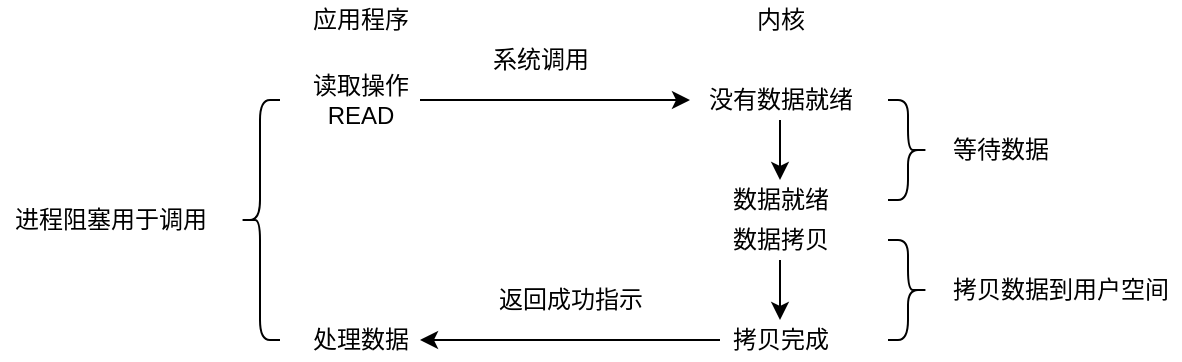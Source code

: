 <mxfile version="14.1.5" type="device"><diagram id="7JqhIfJGkgIkduY4dg1-" name="第 1 页"><mxGraphModel dx="1576" dy="666" grid="1" gridSize="10" guides="1" tooltips="1" connect="1" arrows="1" fold="1" page="1" pageScale="1" pageWidth="827" pageHeight="1169" math="0" shadow="0"><root><mxCell id="0"/><mxCell id="1" parent="0"/><mxCell id="bcS-eWJCwvyhSF3zMbxG-1" value="应用程序&lt;br&gt;" style="text;html=1;align=center;verticalAlign=middle;resizable=0;points=[];autosize=1;" vertex="1" parent="1"><mxGeometry x="110" y="200" width="60" height="20" as="geometry"/></mxCell><mxCell id="bcS-eWJCwvyhSF3zMbxG-4" value="" style="edgeStyle=orthogonalEdgeStyle;rounded=0;orthogonalLoop=1;jettySize=auto;html=1;" edge="1" parent="1" source="bcS-eWJCwvyhSF3zMbxG-2" target="bcS-eWJCwvyhSF3zMbxG-3"><mxGeometry relative="1" as="geometry"/></mxCell><mxCell id="bcS-eWJCwvyhSF3zMbxG-2" value="读取操作&lt;br&gt;READ" style="text;html=1;align=center;verticalAlign=middle;resizable=0;points=[];autosize=1;" vertex="1" parent="1"><mxGeometry x="110" y="235" width="60" height="30" as="geometry"/></mxCell><mxCell id="bcS-eWJCwvyhSF3zMbxG-6" value="" style="edgeStyle=orthogonalEdgeStyle;rounded=0;orthogonalLoop=1;jettySize=auto;html=1;" edge="1" parent="1" source="bcS-eWJCwvyhSF3zMbxG-3" target="bcS-eWJCwvyhSF3zMbxG-5"><mxGeometry relative="1" as="geometry"/></mxCell><mxCell id="bcS-eWJCwvyhSF3zMbxG-3" value="没有数据就绪" style="text;html=1;align=center;verticalAlign=middle;resizable=0;points=[];autosize=1;" vertex="1" parent="1"><mxGeometry x="305" y="240" width="90" height="20" as="geometry"/></mxCell><mxCell id="bcS-eWJCwvyhSF3zMbxG-5" value="数据就绪" style="text;html=1;align=center;verticalAlign=middle;resizable=0;points=[];autosize=1;" vertex="1" parent="1"><mxGeometry x="320" y="290" width="60" height="20" as="geometry"/></mxCell><mxCell id="bcS-eWJCwvyhSF3zMbxG-9" value="" style="edgeStyle=orthogonalEdgeStyle;rounded=0;orthogonalLoop=1;jettySize=auto;html=1;" edge="1" parent="1" source="bcS-eWJCwvyhSF3zMbxG-7" target="bcS-eWJCwvyhSF3zMbxG-8"><mxGeometry relative="1" as="geometry"/></mxCell><mxCell id="bcS-eWJCwvyhSF3zMbxG-7" value="数据拷贝" style="text;html=1;align=center;verticalAlign=middle;resizable=0;points=[];autosize=1;" vertex="1" parent="1"><mxGeometry x="320" y="310" width="60" height="20" as="geometry"/></mxCell><mxCell id="bcS-eWJCwvyhSF3zMbxG-11" value="" style="edgeStyle=orthogonalEdgeStyle;rounded=0;orthogonalLoop=1;jettySize=auto;html=1;" edge="1" parent="1" source="bcS-eWJCwvyhSF3zMbxG-8" target="bcS-eWJCwvyhSF3zMbxG-10"><mxGeometry relative="1" as="geometry"/></mxCell><mxCell id="bcS-eWJCwvyhSF3zMbxG-8" value="拷贝完成" style="text;html=1;align=center;verticalAlign=middle;resizable=0;points=[];autosize=1;" vertex="1" parent="1"><mxGeometry x="320" y="360" width="60" height="20" as="geometry"/></mxCell><mxCell id="bcS-eWJCwvyhSF3zMbxG-10" value="处理数据" style="text;html=1;align=center;verticalAlign=middle;resizable=0;points=[];autosize=1;" vertex="1" parent="1"><mxGeometry x="110" y="360" width="60" height="20" as="geometry"/></mxCell><mxCell id="bcS-eWJCwvyhSF3zMbxG-12" value="" style="shape=curlyBracket;whiteSpace=wrap;html=1;rounded=1;" vertex="1" parent="1"><mxGeometry x="80" y="250" width="20" height="120" as="geometry"/></mxCell><mxCell id="bcS-eWJCwvyhSF3zMbxG-13" value="" style="shape=curlyBracket;whiteSpace=wrap;html=1;rounded=1;rotation=-180;" vertex="1" parent="1"><mxGeometry x="404" y="250" width="20" height="50" as="geometry"/></mxCell><mxCell id="bcS-eWJCwvyhSF3zMbxG-14" value="" style="shape=curlyBracket;whiteSpace=wrap;html=1;rounded=1;rotation=-180;" vertex="1" parent="1"><mxGeometry x="404" y="320" width="20" height="50" as="geometry"/></mxCell><mxCell id="bcS-eWJCwvyhSF3zMbxG-15" value="等待数据" style="text;html=1;align=center;verticalAlign=middle;resizable=0;points=[];autosize=1;" vertex="1" parent="1"><mxGeometry x="430" y="265" width="60" height="20" as="geometry"/></mxCell><mxCell id="bcS-eWJCwvyhSF3zMbxG-16" value="拷贝数据到用户空间" style="text;html=1;align=center;verticalAlign=middle;resizable=0;points=[];autosize=1;" vertex="1" parent="1"><mxGeometry x="430" y="335" width="120" height="20" as="geometry"/></mxCell><mxCell id="bcS-eWJCwvyhSF3zMbxG-17" value="系统调用" style="text;html=1;align=center;verticalAlign=middle;resizable=0;points=[];autosize=1;" vertex="1" parent="1"><mxGeometry x="200" y="220" width="60" height="20" as="geometry"/></mxCell><mxCell id="bcS-eWJCwvyhSF3zMbxG-18" value="返回成功指示" style="text;html=1;align=center;verticalAlign=middle;resizable=0;points=[];autosize=1;" vertex="1" parent="1"><mxGeometry x="200" y="340" width="90" height="20" as="geometry"/></mxCell><mxCell id="bcS-eWJCwvyhSF3zMbxG-19" value="内核" style="text;html=1;align=center;verticalAlign=middle;resizable=0;points=[];autosize=1;" vertex="1" parent="1"><mxGeometry x="330" y="200" width="40" height="20" as="geometry"/></mxCell><mxCell id="bcS-eWJCwvyhSF3zMbxG-20" value="进程阻塞用于调用" style="text;html=1;align=center;verticalAlign=middle;resizable=0;points=[];autosize=1;" vertex="1" parent="1"><mxGeometry x="-40" y="300" width="110" height="20" as="geometry"/></mxCell></root></mxGraphModel></diagram></mxfile>